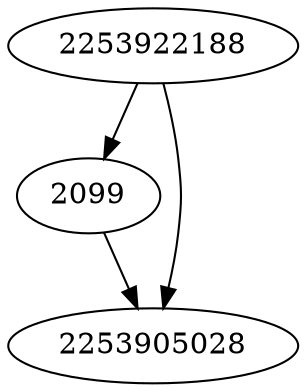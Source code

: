 strict digraph  {
2253922188;
2099;
2253905028;
2253922188 -> 2253905028;
2253922188 -> 2099;
2099 -> 2253905028;
}
